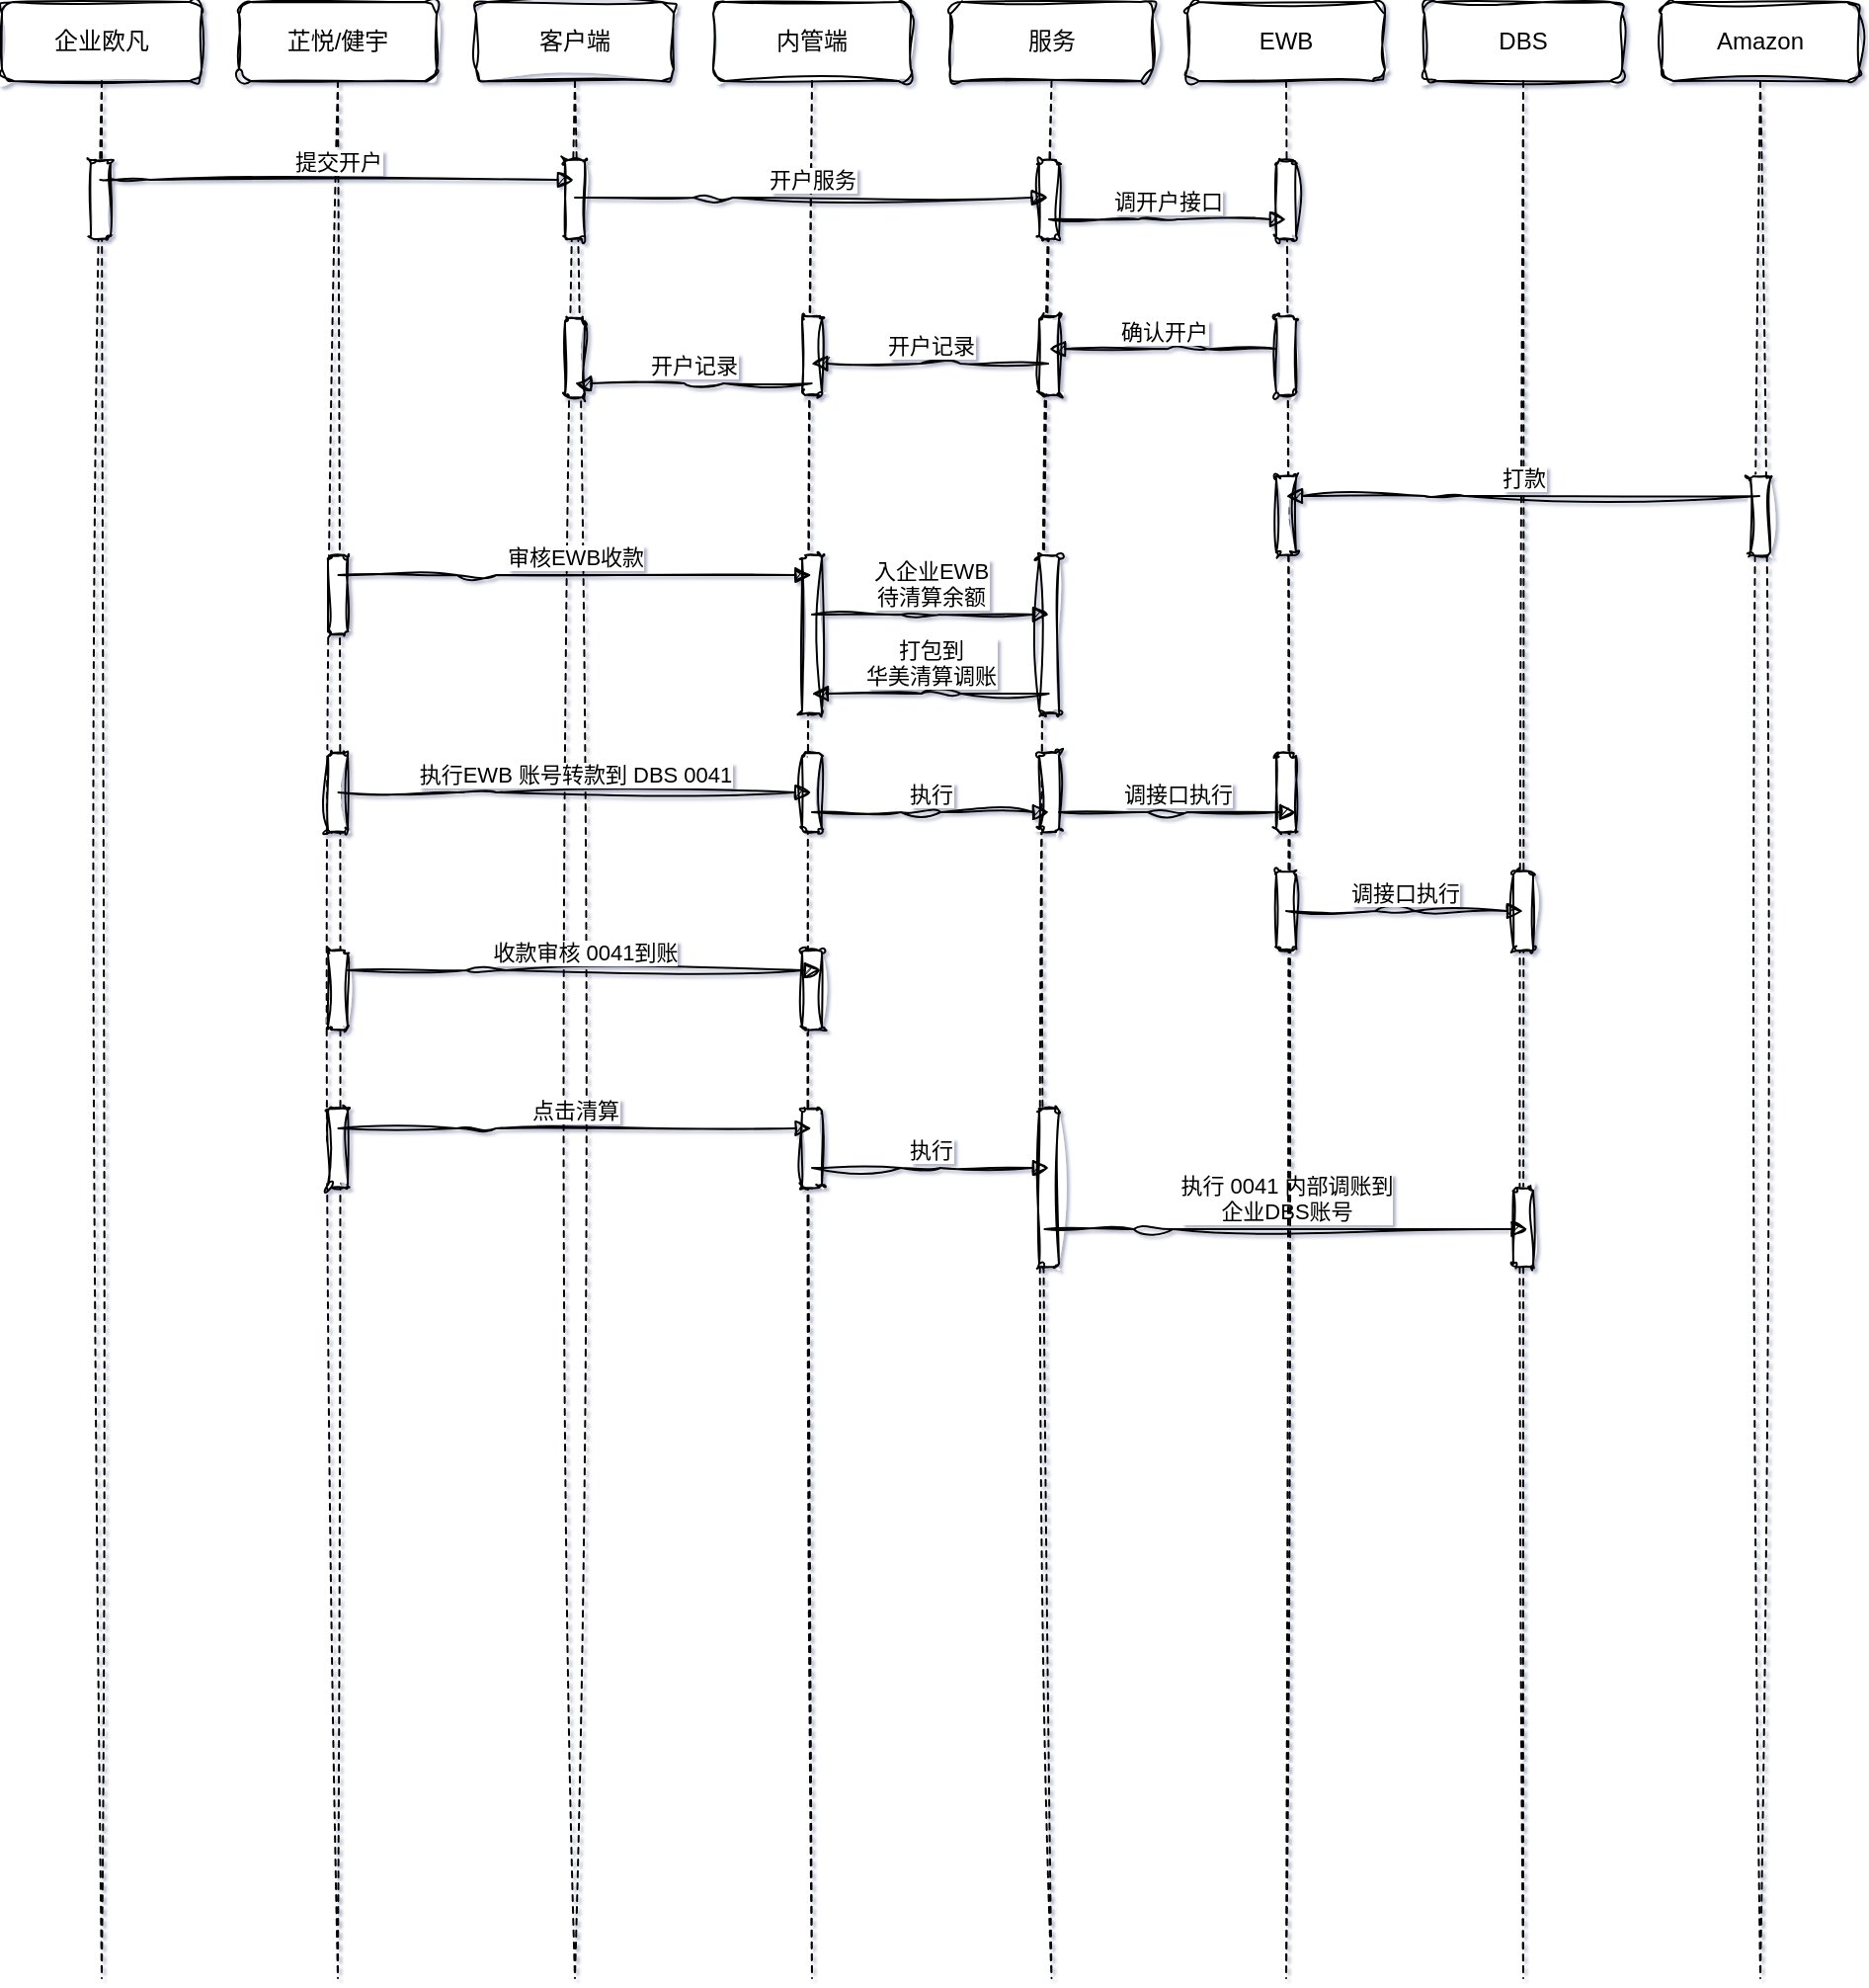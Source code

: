 <mxfile version="21.2.1" type="github">
  <diagram name="Page-1" id="2YBvvXClWsGukQMizWep">
    <mxGraphModel dx="1224" dy="673" grid="1" gridSize="10" guides="1" tooltips="1" connect="1" arrows="1" fold="1" page="1" pageScale="1" pageWidth="850" pageHeight="1100" math="0" shadow="1">
      <root>
        <mxCell id="0" />
        <mxCell id="1" parent="0" />
        <mxCell id="vuqDDMD9Cg7uA9CXkxy9-32" value="芷悦/健宇" style="shape=umlLifeline;perimeter=lifelinePerimeter;whiteSpace=wrap;html=1;container=1;dropTarget=0;collapsible=0;recursiveResize=0;outlineConnect=0;portConstraint=eastwest;newEdgeStyle={&quot;edgeStyle&quot;:&quot;elbowEdgeStyle&quot;,&quot;elbow&quot;:&quot;vertical&quot;,&quot;curved&quot;:0,&quot;rounded&quot;:0};rounded=1;sketch=1;curveFitting=1;jiggle=2;" vertex="1" parent="1">
          <mxGeometry x="230" y="40" width="100" height="1000" as="geometry" />
        </mxCell>
        <mxCell id="vuqDDMD9Cg7uA9CXkxy9-34" value="" style="html=1;points=[];perimeter=orthogonalPerimeter;outlineConnect=0;targetShapes=umlLifeline;portConstraint=eastwest;newEdgeStyle={&quot;edgeStyle&quot;:&quot;elbowEdgeStyle&quot;,&quot;elbow&quot;:&quot;vertical&quot;,&quot;curved&quot;:0,&quot;rounded&quot;:0};rounded=1;sketch=1;curveFitting=1;jiggle=2;" vertex="1" parent="vuqDDMD9Cg7uA9CXkxy9-32">
          <mxGeometry x="45" y="280" width="10" height="40" as="geometry" />
        </mxCell>
        <mxCell id="vuqDDMD9Cg7uA9CXkxy9-52" value="" style="html=1;points=[];perimeter=orthogonalPerimeter;outlineConnect=0;targetShapes=umlLifeline;portConstraint=eastwest;newEdgeStyle={&quot;edgeStyle&quot;:&quot;elbowEdgeStyle&quot;,&quot;elbow&quot;:&quot;vertical&quot;,&quot;curved&quot;:0,&quot;rounded&quot;:0};rounded=1;sketch=1;curveFitting=1;jiggle=2;" vertex="1" parent="vuqDDMD9Cg7uA9CXkxy9-32">
          <mxGeometry x="45" y="380" width="10" height="40" as="geometry" />
        </mxCell>
        <mxCell id="vuqDDMD9Cg7uA9CXkxy9-62" value="" style="html=1;points=[];perimeter=orthogonalPerimeter;outlineConnect=0;targetShapes=umlLifeline;portConstraint=eastwest;newEdgeStyle={&quot;edgeStyle&quot;:&quot;elbowEdgeStyle&quot;,&quot;elbow&quot;:&quot;vertical&quot;,&quot;curved&quot;:0,&quot;rounded&quot;:0};rounded=1;sketch=1;curveFitting=1;jiggle=2;" vertex="1" parent="vuqDDMD9Cg7uA9CXkxy9-32">
          <mxGeometry x="45" y="480" width="10" height="40" as="geometry" />
        </mxCell>
        <mxCell id="vuqDDMD9Cg7uA9CXkxy9-18" value="Amazon" style="shape=umlLifeline;perimeter=lifelinePerimeter;whiteSpace=wrap;html=1;container=0;dropTarget=0;collapsible=0;recursiveResize=0;outlineConnect=0;portConstraint=eastwest;newEdgeStyle={&quot;edgeStyle&quot;:&quot;elbowEdgeStyle&quot;,&quot;elbow&quot;:&quot;vertical&quot;,&quot;curved&quot;:0,&quot;rounded&quot;:0};rounded=1;sketch=1;curveFitting=1;jiggle=2;" vertex="1" parent="1">
          <mxGeometry x="950" y="40" width="100" height="1000" as="geometry" />
        </mxCell>
        <mxCell id="vuqDDMD9Cg7uA9CXkxy9-21" value="" style="html=1;points=[];perimeter=orthogonalPerimeter;outlineConnect=0;targetShapes=umlLifeline;portConstraint=eastwest;newEdgeStyle={&quot;edgeStyle&quot;:&quot;elbowEdgeStyle&quot;,&quot;elbow&quot;:&quot;vertical&quot;,&quot;curved&quot;:0,&quot;rounded&quot;:0};rounded=1;sketch=1;curveFitting=1;jiggle=2;" vertex="1" parent="vuqDDMD9Cg7uA9CXkxy9-18">
          <mxGeometry x="45" y="240" width="10" height="40" as="geometry" />
        </mxCell>
        <mxCell id="vuqDDMD9Cg7uA9CXkxy9-10" value="DBS" style="shape=umlLifeline;perimeter=lifelinePerimeter;whiteSpace=wrap;html=1;container=0;dropTarget=0;collapsible=0;recursiveResize=0;outlineConnect=0;portConstraint=eastwest;newEdgeStyle={&quot;edgeStyle&quot;:&quot;elbowEdgeStyle&quot;,&quot;elbow&quot;:&quot;vertical&quot;,&quot;curved&quot;:0,&quot;rounded&quot;:0};rounded=1;sketch=1;curveFitting=1;jiggle=2;" vertex="1" parent="1">
          <mxGeometry x="830" y="40" width="100" height="1000" as="geometry" />
        </mxCell>
        <mxCell id="vuqDDMD9Cg7uA9CXkxy9-59" value="" style="html=1;points=[];perimeter=orthogonalPerimeter;outlineConnect=0;targetShapes=umlLifeline;portConstraint=eastwest;newEdgeStyle={&quot;edgeStyle&quot;:&quot;elbowEdgeStyle&quot;,&quot;elbow&quot;:&quot;vertical&quot;,&quot;curved&quot;:0,&quot;rounded&quot;:0};rounded=1;sketch=1;curveFitting=1;jiggle=2;" vertex="1" parent="vuqDDMD9Cg7uA9CXkxy9-10">
          <mxGeometry x="45" y="440" width="10" height="40" as="geometry" />
        </mxCell>
        <mxCell id="aM9ryv3xv72pqoxQDRHE-1" value="客户端" style="shape=umlLifeline;perimeter=lifelinePerimeter;whiteSpace=wrap;html=1;container=0;dropTarget=0;collapsible=0;recursiveResize=0;outlineConnect=0;portConstraint=eastwest;newEdgeStyle={&quot;edgeStyle&quot;:&quot;elbowEdgeStyle&quot;,&quot;elbow&quot;:&quot;vertical&quot;,&quot;curved&quot;:0,&quot;rounded&quot;:0};rounded=1;sketch=1;curveFitting=1;jiggle=2;" parent="1" vertex="1">
          <mxGeometry x="350" y="40" width="100" height="1000" as="geometry" />
        </mxCell>
        <mxCell id="vuqDDMD9Cg7uA9CXkxy9-8" value="" style="html=1;points=[];perimeter=orthogonalPerimeter;outlineConnect=0;targetShapes=umlLifeline;portConstraint=eastwest;newEdgeStyle={&quot;edgeStyle&quot;:&quot;elbowEdgeStyle&quot;,&quot;elbow&quot;:&quot;vertical&quot;,&quot;curved&quot;:0,&quot;rounded&quot;:0};rounded=1;sketch=1;curveFitting=1;jiggle=2;" vertex="1" parent="aM9ryv3xv72pqoxQDRHE-1">
          <mxGeometry x="45" y="80" width="10" height="40" as="geometry" />
        </mxCell>
        <mxCell id="vuqDDMD9Cg7uA9CXkxy9-23" value="" style="html=1;points=[];perimeter=orthogonalPerimeter;outlineConnect=0;targetShapes=umlLifeline;portConstraint=eastwest;newEdgeStyle={&quot;edgeStyle&quot;:&quot;elbowEdgeStyle&quot;,&quot;elbow&quot;:&quot;vertical&quot;,&quot;curved&quot;:0,&quot;rounded&quot;:0};rounded=1;sketch=1;curveFitting=1;jiggle=2;" vertex="1" parent="aM9ryv3xv72pqoxQDRHE-1">
          <mxGeometry x="45" y="160" width="10" height="40" as="geometry" />
        </mxCell>
        <mxCell id="aM9ryv3xv72pqoxQDRHE-5" value="内管端" style="shape=umlLifeline;perimeter=lifelinePerimeter;whiteSpace=wrap;html=1;container=0;dropTarget=0;collapsible=0;recursiveResize=0;outlineConnect=0;portConstraint=eastwest;newEdgeStyle={&quot;edgeStyle&quot;:&quot;elbowEdgeStyle&quot;,&quot;elbow&quot;:&quot;vertical&quot;,&quot;curved&quot;:0,&quot;rounded&quot;:0};rounded=1;sketch=1;curveFitting=1;jiggle=2;" parent="1" vertex="1">
          <mxGeometry x="470" y="40" width="100" height="1000" as="geometry" />
        </mxCell>
        <mxCell id="vuqDDMD9Cg7uA9CXkxy9-16" value="" style="html=1;points=[];perimeter=orthogonalPerimeter;outlineConnect=0;targetShapes=umlLifeline;portConstraint=eastwest;newEdgeStyle={&quot;edgeStyle&quot;:&quot;elbowEdgeStyle&quot;,&quot;elbow&quot;:&quot;vertical&quot;,&quot;curved&quot;:0,&quot;rounded&quot;:0};rounded=1;sketch=1;curveFitting=1;jiggle=2;" vertex="1" parent="aM9ryv3xv72pqoxQDRHE-5">
          <mxGeometry x="45" y="159" width="10" height="40" as="geometry" />
        </mxCell>
        <mxCell id="vuqDDMD9Cg7uA9CXkxy9-33" value="" style="html=1;points=[];perimeter=orthogonalPerimeter;outlineConnect=0;targetShapes=umlLifeline;portConstraint=eastwest;newEdgeStyle={&quot;edgeStyle&quot;:&quot;elbowEdgeStyle&quot;,&quot;elbow&quot;:&quot;vertical&quot;,&quot;curved&quot;:0,&quot;rounded&quot;:0};rounded=1;sketch=1;curveFitting=1;jiggle=2;" vertex="1" parent="aM9ryv3xv72pqoxQDRHE-5">
          <mxGeometry x="45" y="280" width="10" height="80" as="geometry" />
        </mxCell>
        <mxCell id="vuqDDMD9Cg7uA9CXkxy9-53" value="" style="html=1;points=[];perimeter=orthogonalPerimeter;outlineConnect=0;targetShapes=umlLifeline;portConstraint=eastwest;newEdgeStyle={&quot;edgeStyle&quot;:&quot;elbowEdgeStyle&quot;,&quot;elbow&quot;:&quot;vertical&quot;,&quot;curved&quot;:0,&quot;rounded&quot;:0};rounded=1;sketch=1;curveFitting=1;jiggle=2;" vertex="1" parent="aM9ryv3xv72pqoxQDRHE-5">
          <mxGeometry x="45" y="380" width="10" height="40" as="geometry" />
        </mxCell>
        <mxCell id="vuqDDMD9Cg7uA9CXkxy9-63" value="" style="html=1;points=[];perimeter=orthogonalPerimeter;outlineConnect=0;targetShapes=umlLifeline;portConstraint=eastwest;newEdgeStyle={&quot;edgeStyle&quot;:&quot;elbowEdgeStyle&quot;,&quot;elbow&quot;:&quot;vertical&quot;,&quot;curved&quot;:0,&quot;rounded&quot;:0};rounded=1;sketch=1;curveFitting=1;jiggle=2;" vertex="1" parent="aM9ryv3xv72pqoxQDRHE-5">
          <mxGeometry x="45" y="480" width="10" height="40" as="geometry" />
        </mxCell>
        <mxCell id="vuqDDMD9Cg7uA9CXkxy9-1" value="服务" style="shape=umlLifeline;perimeter=lifelinePerimeter;whiteSpace=wrap;html=1;container=0;dropTarget=0;collapsible=0;recursiveResize=0;outlineConnect=0;portConstraint=eastwest;newEdgeStyle={&quot;edgeStyle&quot;:&quot;elbowEdgeStyle&quot;,&quot;elbow&quot;:&quot;vertical&quot;,&quot;curved&quot;:0,&quot;rounded&quot;:0};rounded=1;sketch=1;curveFitting=1;jiggle=2;" vertex="1" parent="1">
          <mxGeometry x="590" y="40" width="102.5" height="1000" as="geometry" />
        </mxCell>
        <mxCell id="vuqDDMD9Cg7uA9CXkxy9-13" value="" style="html=1;points=[];perimeter=orthogonalPerimeter;outlineConnect=0;targetShapes=umlLifeline;portConstraint=eastwest;newEdgeStyle={&quot;edgeStyle&quot;:&quot;elbowEdgeStyle&quot;,&quot;elbow&quot;:&quot;vertical&quot;,&quot;curved&quot;:0,&quot;rounded&quot;:0};rounded=1;sketch=1;curveFitting=1;jiggle=2;" vertex="1" parent="vuqDDMD9Cg7uA9CXkxy9-1">
          <mxGeometry x="45" y="80" width="10" height="40" as="geometry" />
        </mxCell>
        <mxCell id="vuqDDMD9Cg7uA9CXkxy9-11" value="" style="html=1;points=[];perimeter=orthogonalPerimeter;outlineConnect=0;targetShapes=umlLifeline;portConstraint=eastwest;newEdgeStyle={&quot;edgeStyle&quot;:&quot;elbowEdgeStyle&quot;,&quot;elbow&quot;:&quot;vertical&quot;,&quot;curved&quot;:0,&quot;rounded&quot;:0};rounded=1;sketch=1;curveFitting=1;jiggle=2;" vertex="1" parent="vuqDDMD9Cg7uA9CXkxy9-1">
          <mxGeometry x="45" y="159" width="10" height="40" as="geometry" />
        </mxCell>
        <mxCell id="vuqDDMD9Cg7uA9CXkxy9-36" value="" style="html=1;points=[];perimeter=orthogonalPerimeter;outlineConnect=0;targetShapes=umlLifeline;portConstraint=eastwest;newEdgeStyle={&quot;edgeStyle&quot;:&quot;elbowEdgeStyle&quot;,&quot;elbow&quot;:&quot;vertical&quot;,&quot;curved&quot;:0,&quot;rounded&quot;:0};rounded=1;sketch=1;curveFitting=1;jiggle=2;" vertex="1" parent="vuqDDMD9Cg7uA9CXkxy9-1">
          <mxGeometry x="45" y="280" width="10" height="80" as="geometry" />
        </mxCell>
        <mxCell id="vuqDDMD9Cg7uA9CXkxy9-55" value="" style="html=1;points=[];perimeter=orthogonalPerimeter;outlineConnect=0;targetShapes=umlLifeline;portConstraint=eastwest;newEdgeStyle={&quot;edgeStyle&quot;:&quot;elbowEdgeStyle&quot;,&quot;elbow&quot;:&quot;vertical&quot;,&quot;curved&quot;:0,&quot;rounded&quot;:0};rounded=1;sketch=1;curveFitting=1;jiggle=2;" vertex="1" parent="vuqDDMD9Cg7uA9CXkxy9-1">
          <mxGeometry x="45" y="380" width="10" height="40" as="geometry" />
        </mxCell>
        <mxCell id="vuqDDMD9Cg7uA9CXkxy9-45" value="" style="html=1;points=[];perimeter=orthogonalPerimeter;outlineConnect=0;targetShapes=umlLifeline;portConstraint=eastwest;newEdgeStyle={&quot;edgeStyle&quot;:&quot;elbowEdgeStyle&quot;,&quot;elbow&quot;:&quot;vertical&quot;,&quot;curved&quot;:0,&quot;rounded&quot;:0};rounded=1;sketch=1;curveFitting=1;jiggle=2;" vertex="1" parent="vuqDDMD9Cg7uA9CXkxy9-1">
          <mxGeometry x="-75" y="560" width="10" height="40" as="geometry" />
        </mxCell>
        <mxCell id="vuqDDMD9Cg7uA9CXkxy9-47" value="" style="html=1;points=[];perimeter=orthogonalPerimeter;outlineConnect=0;targetShapes=umlLifeline;portConstraint=eastwest;newEdgeStyle={&quot;edgeStyle&quot;:&quot;elbowEdgeStyle&quot;,&quot;elbow&quot;:&quot;vertical&quot;,&quot;curved&quot;:0,&quot;rounded&quot;:0};rounded=1;sketch=1;curveFitting=1;jiggle=2;" vertex="1" parent="vuqDDMD9Cg7uA9CXkxy9-1">
          <mxGeometry x="45" y="560" width="10" height="80" as="geometry" />
        </mxCell>
        <mxCell id="vuqDDMD9Cg7uA9CXkxy9-49" value="" style="html=1;points=[];perimeter=orthogonalPerimeter;outlineConnect=0;targetShapes=umlLifeline;portConstraint=eastwest;newEdgeStyle={&quot;edgeStyle&quot;:&quot;elbowEdgeStyle&quot;,&quot;elbow&quot;:&quot;vertical&quot;,&quot;curved&quot;:0,&quot;rounded&quot;:0};rounded=1;sketch=1;curveFitting=1;jiggle=2;" vertex="1" parent="vuqDDMD9Cg7uA9CXkxy9-1">
          <mxGeometry x="285" y="600" width="10" height="40" as="geometry" />
        </mxCell>
        <mxCell id="vuqDDMD9Cg7uA9CXkxy9-41" value="" style="html=1;points=[];perimeter=orthogonalPerimeter;outlineConnect=0;targetShapes=umlLifeline;portConstraint=eastwest;newEdgeStyle={&quot;edgeStyle&quot;:&quot;elbowEdgeStyle&quot;,&quot;elbow&quot;:&quot;vertical&quot;,&quot;curved&quot;:0,&quot;rounded&quot;:0};rounded=1;sketch=1;curveFitting=1;jiggle=2;" vertex="1" parent="vuqDDMD9Cg7uA9CXkxy9-1">
          <mxGeometry x="-315" y="560" width="10" height="40" as="geometry" />
        </mxCell>
        <mxCell id="vuqDDMD9Cg7uA9CXkxy9-46" value="点击清算" style="html=1;verticalAlign=bottom;endArrow=block;edgeStyle=elbowEdgeStyle;elbow=vertical;curved=0;rounded=1;sketch=1;curveFitting=1;jiggle=2;" edge="1" parent="vuqDDMD9Cg7uA9CXkxy9-1">
          <mxGeometry x="0.002" relative="1" as="geometry">
            <mxPoint x="-309.75" y="570" as="sourcePoint" />
            <Array as="points">
              <mxPoint x="-239.75" y="570" />
            </Array>
            <mxPoint x="-70.25" y="570" as="targetPoint" />
            <mxPoint as="offset" />
          </mxGeometry>
        </mxCell>
        <mxCell id="vuqDDMD9Cg7uA9CXkxy9-48" value="执行" style="html=1;verticalAlign=bottom;endArrow=block;edgeStyle=elbowEdgeStyle;elbow=vertical;curved=0;rounded=1;sketch=1;curveFitting=1;jiggle=2;" edge="1" parent="vuqDDMD9Cg7uA9CXkxy9-1">
          <mxGeometry x="0.001" relative="1" as="geometry">
            <mxPoint x="-70" y="590" as="sourcePoint" />
            <Array as="points">
              <mxPoint x="-15" y="590" />
            </Array>
            <mxPoint x="50" y="590" as="targetPoint" />
            <mxPoint as="offset" />
          </mxGeometry>
        </mxCell>
        <mxCell id="vuqDDMD9Cg7uA9CXkxy9-50" value="执行 0041 内部调账到 &lt;br&gt;企业DBS账号" style="html=1;verticalAlign=bottom;endArrow=block;edgeStyle=elbowEdgeStyle;elbow=vertical;curved=0;rounded=1;sketch=1;curveFitting=1;jiggle=2;" edge="1" parent="vuqDDMD9Cg7uA9CXkxy9-1">
          <mxGeometry x="0.001" relative="1" as="geometry">
            <mxPoint x="47.75" y="621" as="sourcePoint" />
            <Array as="points">
              <mxPoint x="102.75" y="621" />
            </Array>
            <mxPoint x="292.25" y="621" as="targetPoint" />
            <mxPoint as="offset" />
          </mxGeometry>
        </mxCell>
        <mxCell id="vuqDDMD9Cg7uA9CXkxy9-9" value="EWB" style="shape=umlLifeline;perimeter=lifelinePerimeter;whiteSpace=wrap;html=1;container=0;dropTarget=0;collapsible=0;recursiveResize=0;outlineConnect=0;portConstraint=eastwest;newEdgeStyle={&quot;edgeStyle&quot;:&quot;elbowEdgeStyle&quot;,&quot;elbow&quot;:&quot;vertical&quot;,&quot;curved&quot;:0,&quot;rounded&quot;:0};rounded=1;sketch=1;curveFitting=1;jiggle=2;" vertex="1" parent="1">
          <mxGeometry x="710" y="40" width="100" height="1000" as="geometry" />
        </mxCell>
        <mxCell id="vuqDDMD9Cg7uA9CXkxy9-5" value="" style="html=1;points=[];perimeter=orthogonalPerimeter;outlineConnect=0;targetShapes=umlLifeline;portConstraint=eastwest;newEdgeStyle={&quot;edgeStyle&quot;:&quot;elbowEdgeStyle&quot;,&quot;elbow&quot;:&quot;vertical&quot;,&quot;curved&quot;:0,&quot;rounded&quot;:0};rounded=1;sketch=1;curveFitting=1;jiggle=2;" vertex="1" parent="vuqDDMD9Cg7uA9CXkxy9-9">
          <mxGeometry x="45" y="80" width="10" height="40" as="geometry" />
        </mxCell>
        <mxCell id="vuqDDMD9Cg7uA9CXkxy9-22" value="" style="html=1;points=[];perimeter=orthogonalPerimeter;outlineConnect=0;targetShapes=umlLifeline;portConstraint=eastwest;newEdgeStyle={&quot;edgeStyle&quot;:&quot;elbowEdgeStyle&quot;,&quot;elbow&quot;:&quot;vertical&quot;,&quot;curved&quot;:0,&quot;rounded&quot;:0};rounded=1;sketch=1;curveFitting=1;jiggle=2;" vertex="1" parent="vuqDDMD9Cg7uA9CXkxy9-9">
          <mxGeometry x="45" y="240" width="10" height="40" as="geometry" />
        </mxCell>
        <mxCell id="vuqDDMD9Cg7uA9CXkxy9-57" value="" style="html=1;points=[];perimeter=orthogonalPerimeter;outlineConnect=0;targetShapes=umlLifeline;portConstraint=eastwest;newEdgeStyle={&quot;edgeStyle&quot;:&quot;elbowEdgeStyle&quot;,&quot;elbow&quot;:&quot;vertical&quot;,&quot;curved&quot;:0,&quot;rounded&quot;:0};rounded=1;sketch=1;curveFitting=1;jiggle=2;" vertex="1" parent="vuqDDMD9Cg7uA9CXkxy9-9">
          <mxGeometry x="45" y="380" width="10" height="40" as="geometry" />
        </mxCell>
        <mxCell id="vuqDDMD9Cg7uA9CXkxy9-61" value="" style="html=1;points=[];perimeter=orthogonalPerimeter;outlineConnect=0;targetShapes=umlLifeline;portConstraint=eastwest;newEdgeStyle={&quot;edgeStyle&quot;:&quot;elbowEdgeStyle&quot;,&quot;elbow&quot;:&quot;vertical&quot;,&quot;curved&quot;:0,&quot;rounded&quot;:0};rounded=1;sketch=1;curveFitting=1;jiggle=2;" vertex="1" parent="vuqDDMD9Cg7uA9CXkxy9-9">
          <mxGeometry x="45" y="440" width="10" height="40" as="geometry" />
        </mxCell>
        <mxCell id="vuqDDMD9Cg7uA9CXkxy9-39" value="企业欧凡" style="shape=umlLifeline;perimeter=lifelinePerimeter;whiteSpace=wrap;html=1;container=1;dropTarget=0;collapsible=0;recursiveResize=0;outlineConnect=0;portConstraint=eastwest;newEdgeStyle={&quot;edgeStyle&quot;:&quot;elbowEdgeStyle&quot;,&quot;elbow&quot;:&quot;vertical&quot;,&quot;curved&quot;:0,&quot;rounded&quot;:0};rounded=1;sketch=1;curveFitting=1;jiggle=2;" vertex="1" parent="1">
          <mxGeometry x="110" y="40" width="101" height="1000" as="geometry" />
        </mxCell>
        <mxCell id="vuqDDMD9Cg7uA9CXkxy9-40" value="" style="html=1;points=[];perimeter=orthogonalPerimeter;outlineConnect=0;targetShapes=umlLifeline;portConstraint=eastwest;newEdgeStyle={&quot;edgeStyle&quot;:&quot;elbowEdgeStyle&quot;,&quot;elbow&quot;:&quot;vertical&quot;,&quot;curved&quot;:0,&quot;rounded&quot;:0};rounded=1;sketch=1;curveFitting=1;jiggle=2;" vertex="1" parent="vuqDDMD9Cg7uA9CXkxy9-39">
          <mxGeometry x="45" y="80" width="10" height="40" as="geometry" />
        </mxCell>
        <mxCell id="vuqDDMD9Cg7uA9CXkxy9-12" value="开户服务" style="html=1;verticalAlign=bottom;endArrow=block;edgeStyle=elbowEdgeStyle;elbow=vertical;curved=0;rounded=1;sketch=1;curveFitting=1;jiggle=2;" edge="1" parent="1">
          <mxGeometry x="0.001" relative="1" as="geometry">
            <mxPoint x="400" y="139" as="sourcePoint" />
            <Array as="points">
              <mxPoint x="470" y="139" />
            </Array>
            <mxPoint x="639.5" y="139" as="targetPoint" />
            <mxPoint as="offset" />
          </mxGeometry>
        </mxCell>
        <mxCell id="vuqDDMD9Cg7uA9CXkxy9-17" value="开户记录" style="html=1;verticalAlign=bottom;endArrow=block;edgeStyle=elbowEdgeStyle;elbow=vertical;curved=0;rounded=1;sketch=1;curveFitting=1;jiggle=2;" edge="1" parent="1">
          <mxGeometry relative="1" as="geometry">
            <mxPoint x="639.5" y="223" as="sourcePoint" />
            <Array as="points">
              <mxPoint x="585" y="223" />
              <mxPoint x="630" y="223" />
            </Array>
            <mxPoint x="519.667" y="223" as="targetPoint" />
          </mxGeometry>
        </mxCell>
        <mxCell id="aM9ryv3xv72pqoxQDRHE-9" value="确认开户" style="html=1;verticalAlign=bottom;endArrow=block;edgeStyle=elbowEdgeStyle;elbow=vertical;curved=0;rounded=1;sketch=1;curveFitting=1;jiggle=2;" parent="1" source="vuqDDMD9Cg7uA9CXkxy9-15" edge="1">
          <mxGeometry relative="1" as="geometry">
            <mxPoint x="755.0" y="216" as="sourcePoint" />
            <Array as="points">
              <mxPoint x="710" y="215.58" />
            </Array>
            <mxPoint x="640" y="215.58" as="targetPoint" />
          </mxGeometry>
        </mxCell>
        <mxCell id="vuqDDMD9Cg7uA9CXkxy9-14" value="调开户接口" style="html=1;verticalAlign=bottom;endArrow=block;edgeStyle=elbowEdgeStyle;elbow=vertical;curved=0;rounded=1;sketch=1;curveFitting=1;jiggle=2;" edge="1" parent="1">
          <mxGeometry x="0.001" relative="1" as="geometry">
            <mxPoint x="640" y="150" as="sourcePoint" />
            <Array as="points">
              <mxPoint x="695" y="150" />
            </Array>
            <mxPoint x="760" y="150" as="targetPoint" />
            <mxPoint as="offset" />
          </mxGeometry>
        </mxCell>
        <mxCell id="vuqDDMD9Cg7uA9CXkxy9-20" value="" style="html=1;verticalAlign=bottom;endArrow=block;edgeStyle=elbowEdgeStyle;elbow=vertical;curved=0;rounded=1;sketch=1;curveFitting=1;jiggle=2;" edge="1" parent="1" target="vuqDDMD9Cg7uA9CXkxy9-15">
          <mxGeometry relative="1" as="geometry">
            <mxPoint x="755.0" y="216" as="sourcePoint" />
            <Array as="points">
              <mxPoint x="760" y="216" />
            </Array>
            <mxPoint x="640" y="215.58" as="targetPoint" />
          </mxGeometry>
        </mxCell>
        <mxCell id="vuqDDMD9Cg7uA9CXkxy9-15" value="" style="html=1;points=[];perimeter=orthogonalPerimeter;outlineConnect=0;targetShapes=umlLifeline;portConstraint=eastwest;newEdgeStyle={&quot;edgeStyle&quot;:&quot;elbowEdgeStyle&quot;,&quot;elbow&quot;:&quot;vertical&quot;,&quot;curved&quot;:0,&quot;rounded&quot;:0};rounded=1;sketch=1;curveFitting=1;jiggle=2;" vertex="1" parent="1">
          <mxGeometry x="755" y="199" width="10" height="40" as="geometry" />
        </mxCell>
        <mxCell id="vuqDDMD9Cg7uA9CXkxy9-24" value="开户记录" style="html=1;verticalAlign=bottom;endArrow=block;edgeStyle=elbowEdgeStyle;elbow=vertical;curved=0;rounded=1;sketch=1;curveFitting=1;jiggle=2;" edge="1" parent="1">
          <mxGeometry relative="1" as="geometry">
            <mxPoint x="519.83" y="233" as="sourcePoint" />
            <Array as="points">
              <mxPoint x="465.33" y="233" />
              <mxPoint x="510.33" y="233" />
            </Array>
            <mxPoint x="399.997" y="233" as="targetPoint" />
          </mxGeometry>
        </mxCell>
        <mxCell id="vuqDDMD9Cg7uA9CXkxy9-25" value="打款" style="html=1;verticalAlign=bottom;endArrow=block;edgeStyle=elbowEdgeStyle;elbow=vertical;curved=0;rounded=1;sketch=1;curveFitting=1;jiggle=2;" edge="1" parent="1" source="vuqDDMD9Cg7uA9CXkxy9-18" target="vuqDDMD9Cg7uA9CXkxy9-9">
          <mxGeometry relative="1" as="geometry">
            <mxPoint x="519.83" y="290" as="sourcePoint" />
            <Array as="points">
              <mxPoint x="840" y="290" />
              <mxPoint x="990" y="290" />
              <mxPoint x="800" y="300" />
              <mxPoint x="770" y="300" />
              <mxPoint x="510.33" y="290" />
            </Array>
            <mxPoint x="399.997" y="290" as="targetPoint" />
          </mxGeometry>
        </mxCell>
        <mxCell id="vuqDDMD9Cg7uA9CXkxy9-35" value="审核EWB收款" style="html=1;verticalAlign=bottom;endArrow=block;edgeStyle=elbowEdgeStyle;elbow=vertical;curved=0;rounded=1;sketch=1;curveFitting=1;jiggle=2;" edge="1" parent="1">
          <mxGeometry x="0.002" relative="1" as="geometry">
            <mxPoint x="280.25" y="330" as="sourcePoint" />
            <Array as="points">
              <mxPoint x="350.25" y="330" />
            </Array>
            <mxPoint x="519.75" y="330" as="targetPoint" />
            <mxPoint as="offset" />
          </mxGeometry>
        </mxCell>
        <mxCell id="vuqDDMD9Cg7uA9CXkxy9-37" value="入企业EWB &lt;br&gt;待清算余额" style="html=1;verticalAlign=bottom;endArrow=block;edgeStyle=elbowEdgeStyle;elbow=vertical;curved=0;rounded=1;sketch=1;curveFitting=1;jiggle=2;" edge="1" parent="1">
          <mxGeometry x="0.001" relative="1" as="geometry">
            <mxPoint x="520" y="350" as="sourcePoint" />
            <Array as="points">
              <mxPoint x="575" y="350" />
            </Array>
            <mxPoint x="640" y="350" as="targetPoint" />
            <mxPoint as="offset" />
          </mxGeometry>
        </mxCell>
        <mxCell id="aM9ryv3xv72pqoxQDRHE-7" value="提交开户" style="html=1;verticalAlign=bottom;endArrow=block;edgeStyle=elbowEdgeStyle;elbow=vertical;curved=0;rounded=1;sketch=1;curveFitting=1;jiggle=2;" parent="1" target="aM9ryv3xv72pqoxQDRHE-1" edge="1">
          <mxGeometry relative="1" as="geometry">
            <mxPoint x="159.667" y="130" as="sourcePoint" />
            <Array as="points">
              <mxPoint x="175" y="130" />
            </Array>
            <mxPoint x="260.0" y="130" as="targetPoint" />
          </mxGeometry>
        </mxCell>
        <mxCell id="vuqDDMD9Cg7uA9CXkxy9-44" value="打包到&lt;br&gt;华美清算调账" style="html=1;verticalAlign=bottom;endArrow=block;edgeStyle=elbowEdgeStyle;elbow=vertical;curved=0;rounded=1;sketch=1;curveFitting=1;jiggle=2;" edge="1" parent="1">
          <mxGeometry relative="1" as="geometry">
            <mxPoint x="639.83" y="390" as="sourcePoint" />
            <Array as="points">
              <mxPoint x="585.33" y="390" />
              <mxPoint x="630.33" y="390" />
            </Array>
            <mxPoint x="519.997" y="390" as="targetPoint" />
          </mxGeometry>
        </mxCell>
        <mxCell id="vuqDDMD9Cg7uA9CXkxy9-54" value="执行EWB 账号转款到 DBS 0041" style="html=1;verticalAlign=bottom;endArrow=block;edgeStyle=elbowEdgeStyle;elbow=vertical;curved=0;rounded=1;sketch=1;curveFitting=1;jiggle=2;" edge="1" parent="1">
          <mxGeometry x="0.002" relative="1" as="geometry">
            <mxPoint x="280.25" y="440" as="sourcePoint" />
            <Array as="points">
              <mxPoint x="350.25" y="440" />
            </Array>
            <mxPoint x="519.75" y="440" as="targetPoint" />
            <mxPoint as="offset" />
          </mxGeometry>
        </mxCell>
        <mxCell id="vuqDDMD9Cg7uA9CXkxy9-56" value="执行" style="html=1;verticalAlign=bottom;endArrow=block;edgeStyle=elbowEdgeStyle;elbow=vertical;curved=0;rounded=1;sketch=1;curveFitting=1;jiggle=2;" edge="1" parent="1">
          <mxGeometry x="0.001" relative="1" as="geometry">
            <mxPoint x="520" y="450" as="sourcePoint" />
            <Array as="points">
              <mxPoint x="575" y="450" />
            </Array>
            <mxPoint x="640" y="450" as="targetPoint" />
            <mxPoint as="offset" />
          </mxGeometry>
        </mxCell>
        <mxCell id="vuqDDMD9Cg7uA9CXkxy9-58" value="调接口执行" style="html=1;verticalAlign=bottom;endArrow=block;edgeStyle=elbowEdgeStyle;elbow=vertical;curved=0;rounded=1;sketch=1;curveFitting=1;jiggle=2;" edge="1" parent="1">
          <mxGeometry x="0.001" relative="1" as="geometry">
            <mxPoint x="645" y="450" as="sourcePoint" />
            <Array as="points">
              <mxPoint x="700" y="450" />
            </Array>
            <mxPoint x="765" y="450" as="targetPoint" />
            <mxPoint as="offset" />
          </mxGeometry>
        </mxCell>
        <mxCell id="vuqDDMD9Cg7uA9CXkxy9-60" value="调接口执行" style="html=1;verticalAlign=bottom;endArrow=block;edgeStyle=elbowEdgeStyle;elbow=vertical;curved=0;rounded=1;sketch=1;curveFitting=1;jiggle=2;" edge="1" parent="1">
          <mxGeometry x="0.001" relative="1" as="geometry">
            <mxPoint x="760" y="500" as="sourcePoint" />
            <Array as="points">
              <mxPoint x="815" y="500" />
            </Array>
            <mxPoint x="880" y="500" as="targetPoint" />
            <mxPoint as="offset" />
          </mxGeometry>
        </mxCell>
        <mxCell id="vuqDDMD9Cg7uA9CXkxy9-64" value="收款审核 0041到账" style="html=1;verticalAlign=bottom;endArrow=block;edgeStyle=elbowEdgeStyle;elbow=vertical;curved=0;rounded=1;sketch=1;curveFitting=1;jiggle=2;" edge="1" parent="1">
          <mxGeometry x="0.002" relative="1" as="geometry">
            <mxPoint x="285" y="530" as="sourcePoint" />
            <Array as="points">
              <mxPoint x="355" y="530" />
            </Array>
            <mxPoint x="524.5" y="530" as="targetPoint" />
            <mxPoint as="offset" />
          </mxGeometry>
        </mxCell>
      </root>
    </mxGraphModel>
  </diagram>
</mxfile>
